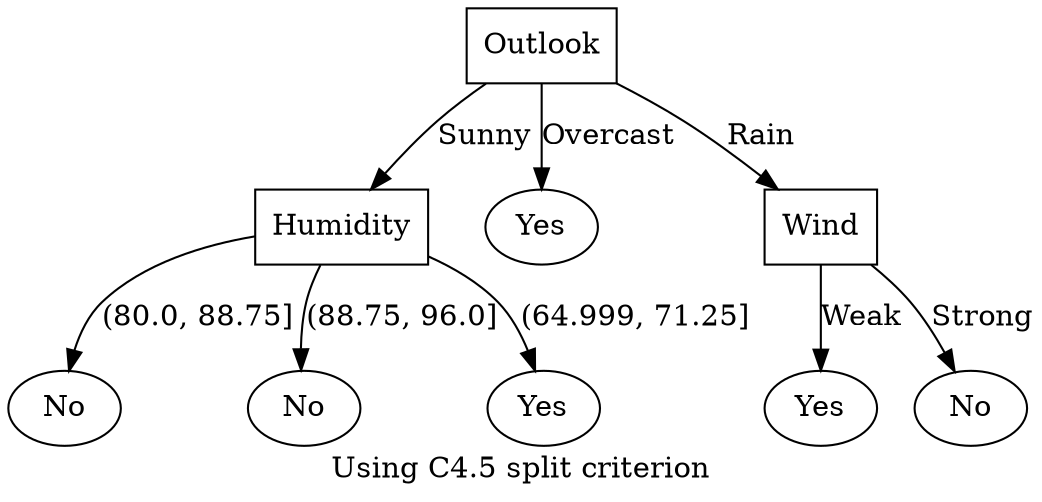 // Graphic representation of the resulting decision tree
digraph {
	label="Using C4.5 split criterion"
	"9ab41d76-4209-47f9-b10d-b8f00a5a0d32" [label=Outlook shape=box]
	"b8dff05b-112d-422f-889f-0bafdeb71612" [label=Humidity shape=box]
	"9ab41d76-4209-47f9-b10d-b8f00a5a0d32" -> "b8dff05b-112d-422f-889f-0bafdeb71612" [label=Sunny]
	"57a0664b-7e10-46c9-a07a-a6979540d346" [label=No shape=ellipse]
	"b8dff05b-112d-422f-889f-0bafdeb71612" -> "57a0664b-7e10-46c9-a07a-a6979540d346" [label="(80.0, 88.75]"]
	"c880c5a2-bea5-4ea6-a9de-f6ae67138396" [label=No shape=ellipse]
	"b8dff05b-112d-422f-889f-0bafdeb71612" -> "c880c5a2-bea5-4ea6-a9de-f6ae67138396" [label="(88.75, 96.0]"]
	"a595fd22-0ea7-41c5-9c18-37d58bcc21b2" [label=Yes shape=ellipse]
	"b8dff05b-112d-422f-889f-0bafdeb71612" -> "a595fd22-0ea7-41c5-9c18-37d58bcc21b2" [label="(64.999, 71.25]"]
	"5bee86d5-35fd-4016-ac1c-61f4dc181d63" [label=Yes shape=ellipse]
	"9ab41d76-4209-47f9-b10d-b8f00a5a0d32" -> "5bee86d5-35fd-4016-ac1c-61f4dc181d63" [label=Overcast]
	"bb3d1090-394a-4dfd-b88e-2518ce0582f5" [label=Wind shape=box]
	"9ab41d76-4209-47f9-b10d-b8f00a5a0d32" -> "bb3d1090-394a-4dfd-b88e-2518ce0582f5" [label=Rain]
	"3ce15d97-fe1e-49b2-87e7-cb5e464daf5a" [label=Yes shape=ellipse]
	"bb3d1090-394a-4dfd-b88e-2518ce0582f5" -> "3ce15d97-fe1e-49b2-87e7-cb5e464daf5a" [label=Weak]
	"05aa91a9-5559-4525-a7ce-1eef30eae914" [label=No shape=ellipse]
	"bb3d1090-394a-4dfd-b88e-2518ce0582f5" -> "05aa91a9-5559-4525-a7ce-1eef30eae914" [label=Strong]
}
